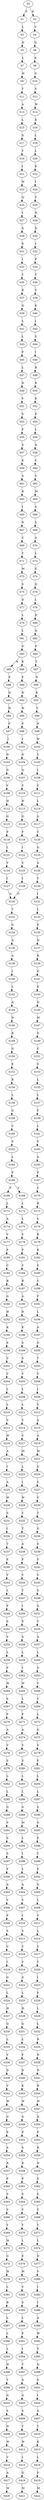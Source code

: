 strict digraph  {
	S0 -> S1 [ label = F ];
	S0 -> S2 [ label = K ];
	S1 -> S3 [ label = L ];
	S2 -> S4 [ label = V ];
	S3 -> S5 [ label = D ];
	S4 -> S6 [ label = Q ];
	S5 -> S7 [ label = L ];
	S6 -> S8 [ label = E ];
	S7 -> S9 [ label = H ];
	S8 -> S10 [ label = G ];
	S9 -> S11 [ label = T ];
	S10 -> S12 [ label = V ];
	S11 -> S13 [ label = A ];
	S12 -> S14 [ label = W ];
	S13 -> S15 [ label = L ];
	S14 -> S16 [ label = K ];
	S15 -> S17 [ label = G ];
	S16 -> S18 [ label = L ];
	S17 -> S19 [ label = Y ];
	S18 -> S20 [ label = L ];
	S19 -> S21 [ label = I ];
	S20 -> S22 [ label = K ];
	S21 -> S23 [ label = W ];
	S22 -> S24 [ label = I ];
	S23 -> S25 [ label = Q ];
	S24 -> S26 [ label = Y ];
	S25 -> S27 [ label = I ];
	S26 -> S28 [ label = N ];
	S27 -> S29 [ label = A ];
	S28 -> S30 [ label = D ];
	S29 -> S31 [ label = E ];
	S30 -> S32 [ label = I ];
	S31 -> S33 [ label = I ];
	S32 -> S34 [ label = P ];
	S33 -> S35 [ label = Y ];
	S34 -> S36 [ label = T ];
	S35 -> S37 [ label = R ];
	S36 -> S38 [ label = V ];
	S37 -> S39 [ label = Q ];
	S38 -> S40 [ label = K ];
	S39 -> S41 [ label = L ];
	S40 -> S42 [ label = I ];
	S41 -> S43 [ label = L ];
	S42 -> S44 [ label = S ];
	S43 -> S45 [ label = P ];
	S44 -> S46 [ label = I ];
	S45 -> S47 [ label = L ];
	S46 -> S48 [ label = R ];
	S47 -> S49 [ label = H ];
	S48 -> S50 [ label = R ];
	S49 -> S51 [ label = V ];
	S50 -> S52 [ label = K ];
	S51 -> S53 [ label = S ];
	S52 -> S54 [ label = E ];
	S53 -> S55 [ label = F ];
	S54 -> S56 [ label = L ];
	S55 -> S57 [ label = S ];
	S56 -> S58 [ label = N ];
	S57 -> S59 [ label = K ];
	S58 -> S60 [ label = C ];
	S59 -> S61 [ label = A ];
	S60 -> S62 [ label = V ];
	S61 -> S63 [ label = R ];
	S62 -> S64 [ label = M ];
	S63 -> S65 [ label = I ];
	S64 -> S66 [ label = S ];
	S65 -> S67 [ label = N ];
	S66 -> S68 [ label = S ];
	S67 -> S69 [ label = C ];
	S68 -> S70 [ label = A ];
	S69 -> S71 [ label = T ];
	S70 -> S72 [ label = L ];
	S71 -> S73 [ label = M ];
	S72 -> S74 [ label = G ];
	S73 -> S75 [ label = S ];
	S74 -> S76 [ label = Q ];
	S75 -> S77 [ label = D ];
	S76 -> S78 [ label = L ];
	S77 -> S79 [ label = L ];
	S78 -> S80 [ label = N ];
	S79 -> S81 [ label = L ];
	S80 -> S82 [ label = Q ];
	S81 -> S83 [ label = G ];
	S82 -> S84 [ label = F ];
	S83 -> S85 [ label = R ];
	S83 -> S86 [ label = K ];
	S84 -> S87 [ label = T ];
	S85 -> S88 [ label = F ];
	S86 -> S89 [ label = F ];
	S87 -> S90 [ label = N ];
	S88 -> S91 [ label = N ];
	S89 -> S92 [ label = N ];
	S90 -> S93 [ label = K ];
	S91 -> S94 [ label = H ];
	S92 -> S95 [ label = H ];
	S93 -> S96 [ label = V ];
	S94 -> S97 [ label = F ];
	S95 -> S98 [ label = F ];
	S96 -> S99 [ label = N ];
	S97 -> S100 [ label = I ];
	S98 -> S101 [ label = I ];
	S99 -> S102 [ label = W ];
	S100 -> S103 [ label = N ];
	S101 -> S104 [ label = N ];
	S102 -> S105 [ label = Y ];
	S103 -> S106 [ label = G ];
	S104 -> S107 [ label = Q ];
	S105 -> S108 [ label = I ];
	S106 -> S109 [ label = V ];
	S107 -> S110 [ label = V ];
	S108 -> S111 [ label = V ];
	S109 -> S112 [ label = H ];
	S110 -> S113 [ label = H ];
	S111 -> S114 [ label = L ];
	S112 -> S115 [ label = G ];
	S113 -> S116 [ label = G ];
	S114 -> S117 [ label = G ];
	S115 -> S118 [ label = F ];
	S116 -> S119 [ label = F ];
	S117 -> S120 [ label = T ];
	S118 -> S121 [ label = I ];
	S119 -> S122 [ label = I ];
	S120 -> S123 [ label = G ];
	S121 -> S124 [ label = V ];
	S122 -> S125 [ label = V ];
	S123 -> S126 [ label = A ];
	S124 -> S127 [ label = I ];
	S125 -> S128 [ label = I ];
	S126 -> S129 [ label = T ];
	S127 -> S130 [ label = G ];
	S128 -> S130 [ label = G ];
	S129 -> S131 [ label = I ];
	S130 -> S132 [ label = T ];
	S131 -> S133 [ label = L ];
	S132 -> S134 [ label = G ];
	S133 -> S135 [ label = F ];
	S134 -> S136 [ label = A ];
	S135 -> S137 [ label = N ];
	S136 -> S138 [ label = A ];
	S137 -> S139 [ label = R ];
	S138 -> S140 [ label = I ];
	S139 -> S141 [ label = G ];
	S140 -> S142 [ label = L ];
	S141 -> S143 [ label = E ];
	S142 -> S144 [ label = A ];
	S143 -> S145 [ label = Q ];
	S144 -> S146 [ label = N ];
	S145 -> S147 [ label = M ];
	S146 -> S148 [ label = R ];
	S147 -> S149 [ label = G ];
	S148 -> S150 [ label = G ];
	S149 -> S151 [ label = C ];
	S150 -> S152 [ label = E ];
	S151 -> S153 [ label = S ];
	S152 -> S154 [ label = R ];
	S153 -> S155 [ label = L ];
	S154 -> S156 [ label = L ];
	S155 -> S157 [ label = L ];
	S156 -> S158 [ label = G ];
	S157 -> S159 [ label = F ];
	S158 -> S160 [ label = C ];
	S159 -> S161 [ label = L ];
	S160 -> S162 [ label = S ];
	S161 -> S163 [ label = V ];
	S162 -> S164 [ label = L ];
	S163 -> S165 [ label = S ];
	S164 -> S166 [ label = F ];
	S165 -> S167 [ label = F ];
	S166 -> S168 [ label = F ];
	S166 -> S169 [ label = V ];
	S167 -> S170 [ label = C ];
	S168 -> S171 [ label = L ];
	S169 -> S172 [ label = L ];
	S170 -> S173 [ label = R ];
	S171 -> S174 [ label = A ];
	S172 -> S175 [ label = L ];
	S173 -> S176 [ label = V ];
	S174 -> S177 [ label = V ];
	S175 -> S178 [ label = V ];
	S176 -> S179 [ label = R ];
	S177 -> S180 [ label = F ];
	S178 -> S181 [ label = F ];
	S179 -> S182 [ label = K ];
	S180 -> S183 [ label = C ];
	S181 -> S184 [ label = C ];
	S182 -> S185 [ label = S ];
	S183 -> S186 [ label = R ];
	S184 -> S187 [ label = R ];
	S185 -> S188 [ label = C ];
	S186 -> S189 [ label = G ];
	S187 -> S190 [ label = A ];
	S188 -> S191 [ label = F ];
	S189 -> S192 [ label = H ];
	S190 -> S193 [ label = H ];
	S191 -> S194 [ label = L ];
	S192 -> S195 [ label = K ];
	S193 -> S196 [ label = K ];
	S194 -> S197 [ label = A ];
	S195 -> S198 [ label = S ];
	S196 -> S199 [ label = S ];
	S197 -> S200 [ label = G ];
	S198 -> S201 [ label = C ];
	S199 -> S202 [ label = S ];
	S200 -> S203 [ label = T ];
	S201 -> S204 [ label = C ];
	S202 -> S205 [ label = V ];
	S203 -> S206 [ label = V ];
	S204 -> S207 [ label = L ];
	S205 -> S208 [ label = L ];
	S206 -> S209 [ label = I ];
	S207 -> S210 [ label = L ];
	S208 -> S211 [ label = L ];
	S209 -> S212 [ label = V ];
	S210 -> S213 [ label = V ];
	S211 -> S214 [ label = V ];
	S212 -> S215 [ label = A ];
	S213 -> S216 [ label = W ];
	S214 -> S217 [ label = C ];
	S215 -> S218 [ label = A ];
	S216 -> S219 [ label = A ];
	S217 -> S220 [ label = M ];
	S218 -> S221 [ label = M ];
	S219 -> S222 [ label = I ];
	S220 -> S223 [ label = L ];
	S221 -> S224 [ label = G ];
	S222 -> S225 [ label = A ];
	S223 -> S226 [ label = I ];
	S224 -> S227 [ label = S ];
	S225 -> S228 [ label = W ];
	S226 -> S229 [ label = W ];
	S227 -> S230 [ label = V ];
	S228 -> S231 [ label = S ];
	S229 -> S232 [ label = C ];
	S230 -> S233 [ label = T ];
	S231 -> S234 [ label = I ];
	S232 -> S235 [ label = T ];
	S233 -> S236 [ label = G ];
	S234 -> S237 [ label = T ];
	S235 -> S238 [ label = A ];
	S236 -> S239 [ label = S ];
	S237 -> S240 [ label = F ];
	S238 -> S241 [ label = F ];
	S239 -> S242 [ label = V ];
	S240 -> S243 [ label = V ];
	S241 -> S244 [ label = V ];
	S242 -> S245 [ label = V ];
	S243 -> S246 [ label = L ];
	S244 -> S247 [ label = T ];
	S245 -> S248 [ label = S ];
	S246 -> S249 [ label = F ];
	S247 -> S250 [ label = I ];
	S248 -> S251 [ label = G ];
	S249 -> S252 [ label = S ];
	S250 -> S253 [ label = S ];
	S251 -> S254 [ label = Y ];
	S252 -> S255 [ label = S ];
	S253 -> S256 [ label = S ];
	S254 -> S257 [ label = A ];
	S255 -> S258 [ label = L ];
	S256 -> S259 [ label = L ];
	S257 -> S260 [ label = L ];
	S258 -> S261 [ label = F ];
	S259 -> S262 [ label = I ];
	S260 -> S263 [ label = S ];
	S261 -> S264 [ label = W ];
	S262 -> S265 [ label = W ];
	S263 -> S266 [ label = Y ];
	S264 -> S267 [ label = S ];
	S265 -> S268 [ label = L ];
	S266 -> S269 [ label = Y ];
	S267 -> S270 [ label = F ];
	S268 -> S271 [ label = F ];
	S269 -> S272 [ label = L ];
	S270 -> S273 [ label = A ];
	S271 -> S274 [ label = A ];
	S272 -> S275 [ label = G ];
	S273 -> S276 [ label = V ];
	S274 -> S277 [ label = V ];
	S275 -> S278 [ label = V ];
	S276 -> S279 [ label = S ];
	S277 -> S280 [ label = S ];
	S278 -> S281 [ label = F ];
	S279 -> S282 [ label = L ];
	S280 -> S283 [ label = L ];
	S281 -> S284 [ label = L ];
	S282 -> S285 [ label = L ];
	S283 -> S286 [ label = L ];
	S284 -> S287 [ label = L ];
	S285 -> S288 [ label = G ];
	S286 -> S289 [ label = G ];
	S287 -> S290 [ label = S ];
	S288 -> S291 [ label = V ];
	S289 -> S292 [ label = M ];
	S290 -> S293 [ label = G ];
	S291 -> S294 [ label = S ];
	S292 -> S295 [ label = L ];
	S293 -> S296 [ label = F ];
	S294 -> S297 [ label = S ];
	S295 -> S298 [ label = I ];
	S296 -> S299 [ label = T ];
	S297 -> S300 [ label = F ];
	S298 -> S301 [ label = L ];
	S299 -> S302 [ label = F ];
	S300 -> S303 [ label = A ];
	S301 -> S304 [ label = A ];
	S302 -> S305 [ label = G ];
	S303 -> S306 [ label = V ];
	S304 -> S307 [ label = V ];
	S305 -> S308 [ label = L ];
	S306 -> S309 [ label = F ];
	S307 -> S310 [ label = I ];
	S308 -> S311 [ label = V ];
	S309 -> S312 [ label = S ];
	S310 -> S313 [ label = S ];
	S311 -> S314 [ label = L ];
	S312 -> S315 [ label = C ];
	S313 -> S316 [ label = C ];
	S314 -> S317 [ label = C ];
	S315 -> S318 [ label = I ];
	S316 -> S319 [ label = V ];
	S317 -> S320 [ label = T ];
	S318 -> S321 [ label = G ];
	S319 -> S322 [ label = G ];
	S320 -> S323 [ label = I ];
	S321 -> S324 [ label = L ];
	S322 -> S325 [ label = L ];
	S323 -> S326 [ label = F ];
	S324 -> S327 [ label = H ];
	S325 -> S328 [ label = H ];
	S326 -> S329 [ label = L ];
	S327 -> S330 [ label = Q ];
	S328 -> S331 [ label = Q ];
	S329 -> S332 [ label = L ];
	S330 -> S333 [ label = L ];
	S331 -> S334 [ label = L ];
	S332 -> S335 [ label = R ];
	S333 -> S336 [ label = V ];
	S334 -> S337 [ label = F ];
	S335 -> S338 [ label = N ];
	S336 -> S339 [ label = D ];
	S337 -> S340 [ label = D ];
	S338 -> S341 [ label = N ];
	S339 -> S342 [ label = V ];
	S340 -> S343 [ label = K ];
	S341 -> S344 [ label = R ];
	S342 -> S345 [ label = W ];
	S343 -> S346 [ label = W ];
	S344 -> S347 [ label = W ];
	S345 -> S348 [ label = G ];
	S346 -> S349 [ label = G ];
	S347 -> S350 [ label = D ];
	S348 -> S351 [ label = P ];
	S349 -> S352 [ label = P ];
	S350 -> S353 [ label = P ];
	S351 -> S354 [ label = S ];
	S352 -> S355 [ label = S ];
	S353 -> S356 [ label = R ];
	S354 -> S357 [ label = R ];
	S355 -> S358 [ label = K ];
	S356 -> S359 [ label = N ];
	S357 -> S360 [ label = P ];
	S358 -> S361 [ label = P ];
	S359 -> S362 [ label = S ];
	S360 -> S363 [ label = S ];
	S361 -> S364 [ label = S ];
	S362 -> S365 [ label = S ];
	S363 -> S366 [ label = V ];
	S364 -> S367 [ label = V ];
	S365 -> S368 [ label = T ];
	S366 -> S369 [ label = Y ];
	S367 -> S370 [ label = Y ];
	S368 -> S371 [ label = Y ];
	S369 -> S372 [ label = M ];
	S370 -> S373 [ label = L ];
	S371 -> S374 [ label = L ];
	S372 -> S375 [ label = G ];
	S373 -> S376 [ label = E ];
	S374 -> S377 [ label = D ];
	S375 -> S378 [ label = W ];
	S376 -> S379 [ label = W ];
	S377 -> S380 [ label = V ];
	S378 -> S381 [ label = L ];
	S379 -> S382 [ label = V ];
	S380 -> S383 [ label = I ];
	S381 -> S384 [ label = R ];
	S382 -> S385 [ label = S ];
	S383 -> S386 [ label = I ];
	S384 -> S387 [ label = L ];
	S385 -> S388 [ label = L ];
	S386 -> S389 [ label = A ];
	S387 -> S390 [ label = L ];
	S388 -> S391 [ label = F ];
	S389 -> S392 [ label = W ];
	S390 -> S393 [ label = L ];
	S391 -> S394 [ label = I ];
	S392 -> S395 [ label = T ];
	S393 -> S396 [ label = H ];
	S394 -> S397 [ label = T ];
	S395 -> S398 [ label = Q ];
	S396 -> S399 [ label = T ];
	S397 -> S400 [ label = A ];
	S398 -> S401 [ label = S ];
	S399 -> S402 [ label = G ];
	S400 -> S403 [ label = G ];
	S401 -> S404 [ label = I ];
	S402 -> S405 [ label = S ];
	S403 -> S406 [ label = S ];
	S404 -> S407 [ label = A ];
	S405 -> S408 [ label = N ];
	S406 -> S409 [ label = T ];
	S407 -> S410 [ label = T ];
	S408 -> S411 [ label = W ];
	S409 -> S412 [ label = W ];
	S410 -> S413 [ label = K ];
	S411 -> S414 [ label = V ];
	S412 -> S415 [ label = I ];
	S413 -> S416 [ label = L ];
	S414 -> S417 [ label = A ];
	S415 -> S418 [ label = G ];
	S416 -> S419 [ label = P ];
	S417 -> S420 [ label = M ];
	S418 -> S421 [ label = M ];
	S419 -> S422 [ label = M ];
}
